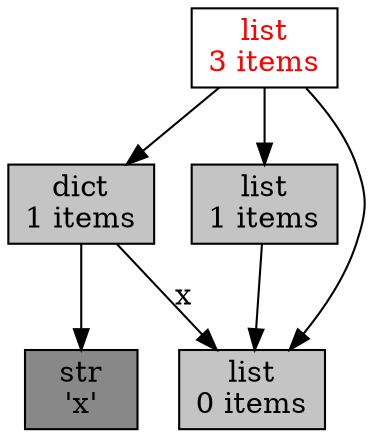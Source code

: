 digraph ObjectGraph {
  node[shape=box, style=filled, fillcolor=white];
  o4484638624[fontcolor=red];
  o4484638624[label="list\n3 items"];
  o4484638624[fillcolor="0,0,1"];
  o4484638624 -> o4484687024;
  o4484638624 -> o4484629640;
  o4484638624 -> o4484637976;
  o4484687024[label="dict\n1 items"];
  o4484687024[fillcolor="0,0,0.766667"];
  o4484687024 -> o4479630632;
  o4484687024 -> o4484637976 [label="x",weight=2];
  o4484629640[label="list\n1 items"];
  o4484629640[fillcolor="0,0,0.766667"];
  o4484629640 -> o4484637976;
  o4484637976[label="list\n0 items"];
  o4484637976[fillcolor="0,0,0.766667"];
  o4479630632[label="str\n'x'"];
  o4479630632[fillcolor="0,0,0.533333"];
}
